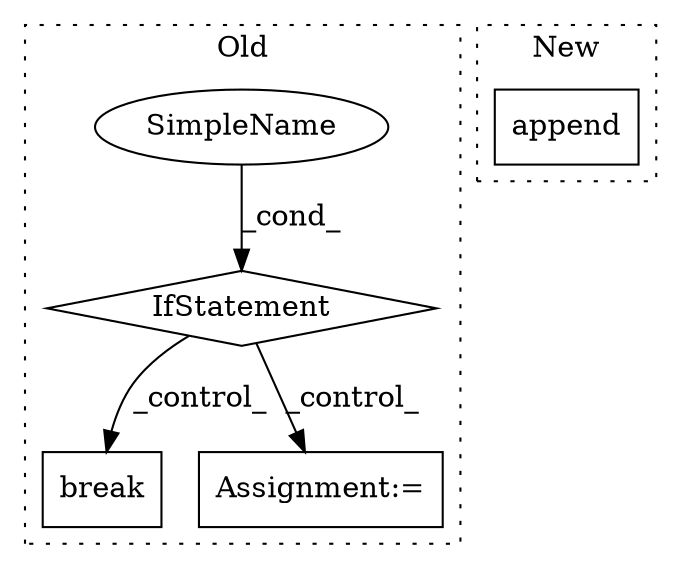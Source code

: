 digraph G {
subgraph cluster0 {
1 [label="break" a="10" s="5735" l="6" shape="box"];
3 [label="IfStatement" a="25" s="5659,5686" l="14,2" shape="diamond"];
4 [label="SimpleName" a="42" s="" l="" shape="ellipse"];
5 [label="Assignment:=" a="7" s="5715" l="1" shape="box"];
label = "Old";
style="dotted";
}
subgraph cluster1 {
2 [label="append" a="32" s="5762,5783" l="7,1" shape="box"];
label = "New";
style="dotted";
}
3 -> 5 [label="_control_"];
3 -> 1 [label="_control_"];
4 -> 3 [label="_cond_"];
}